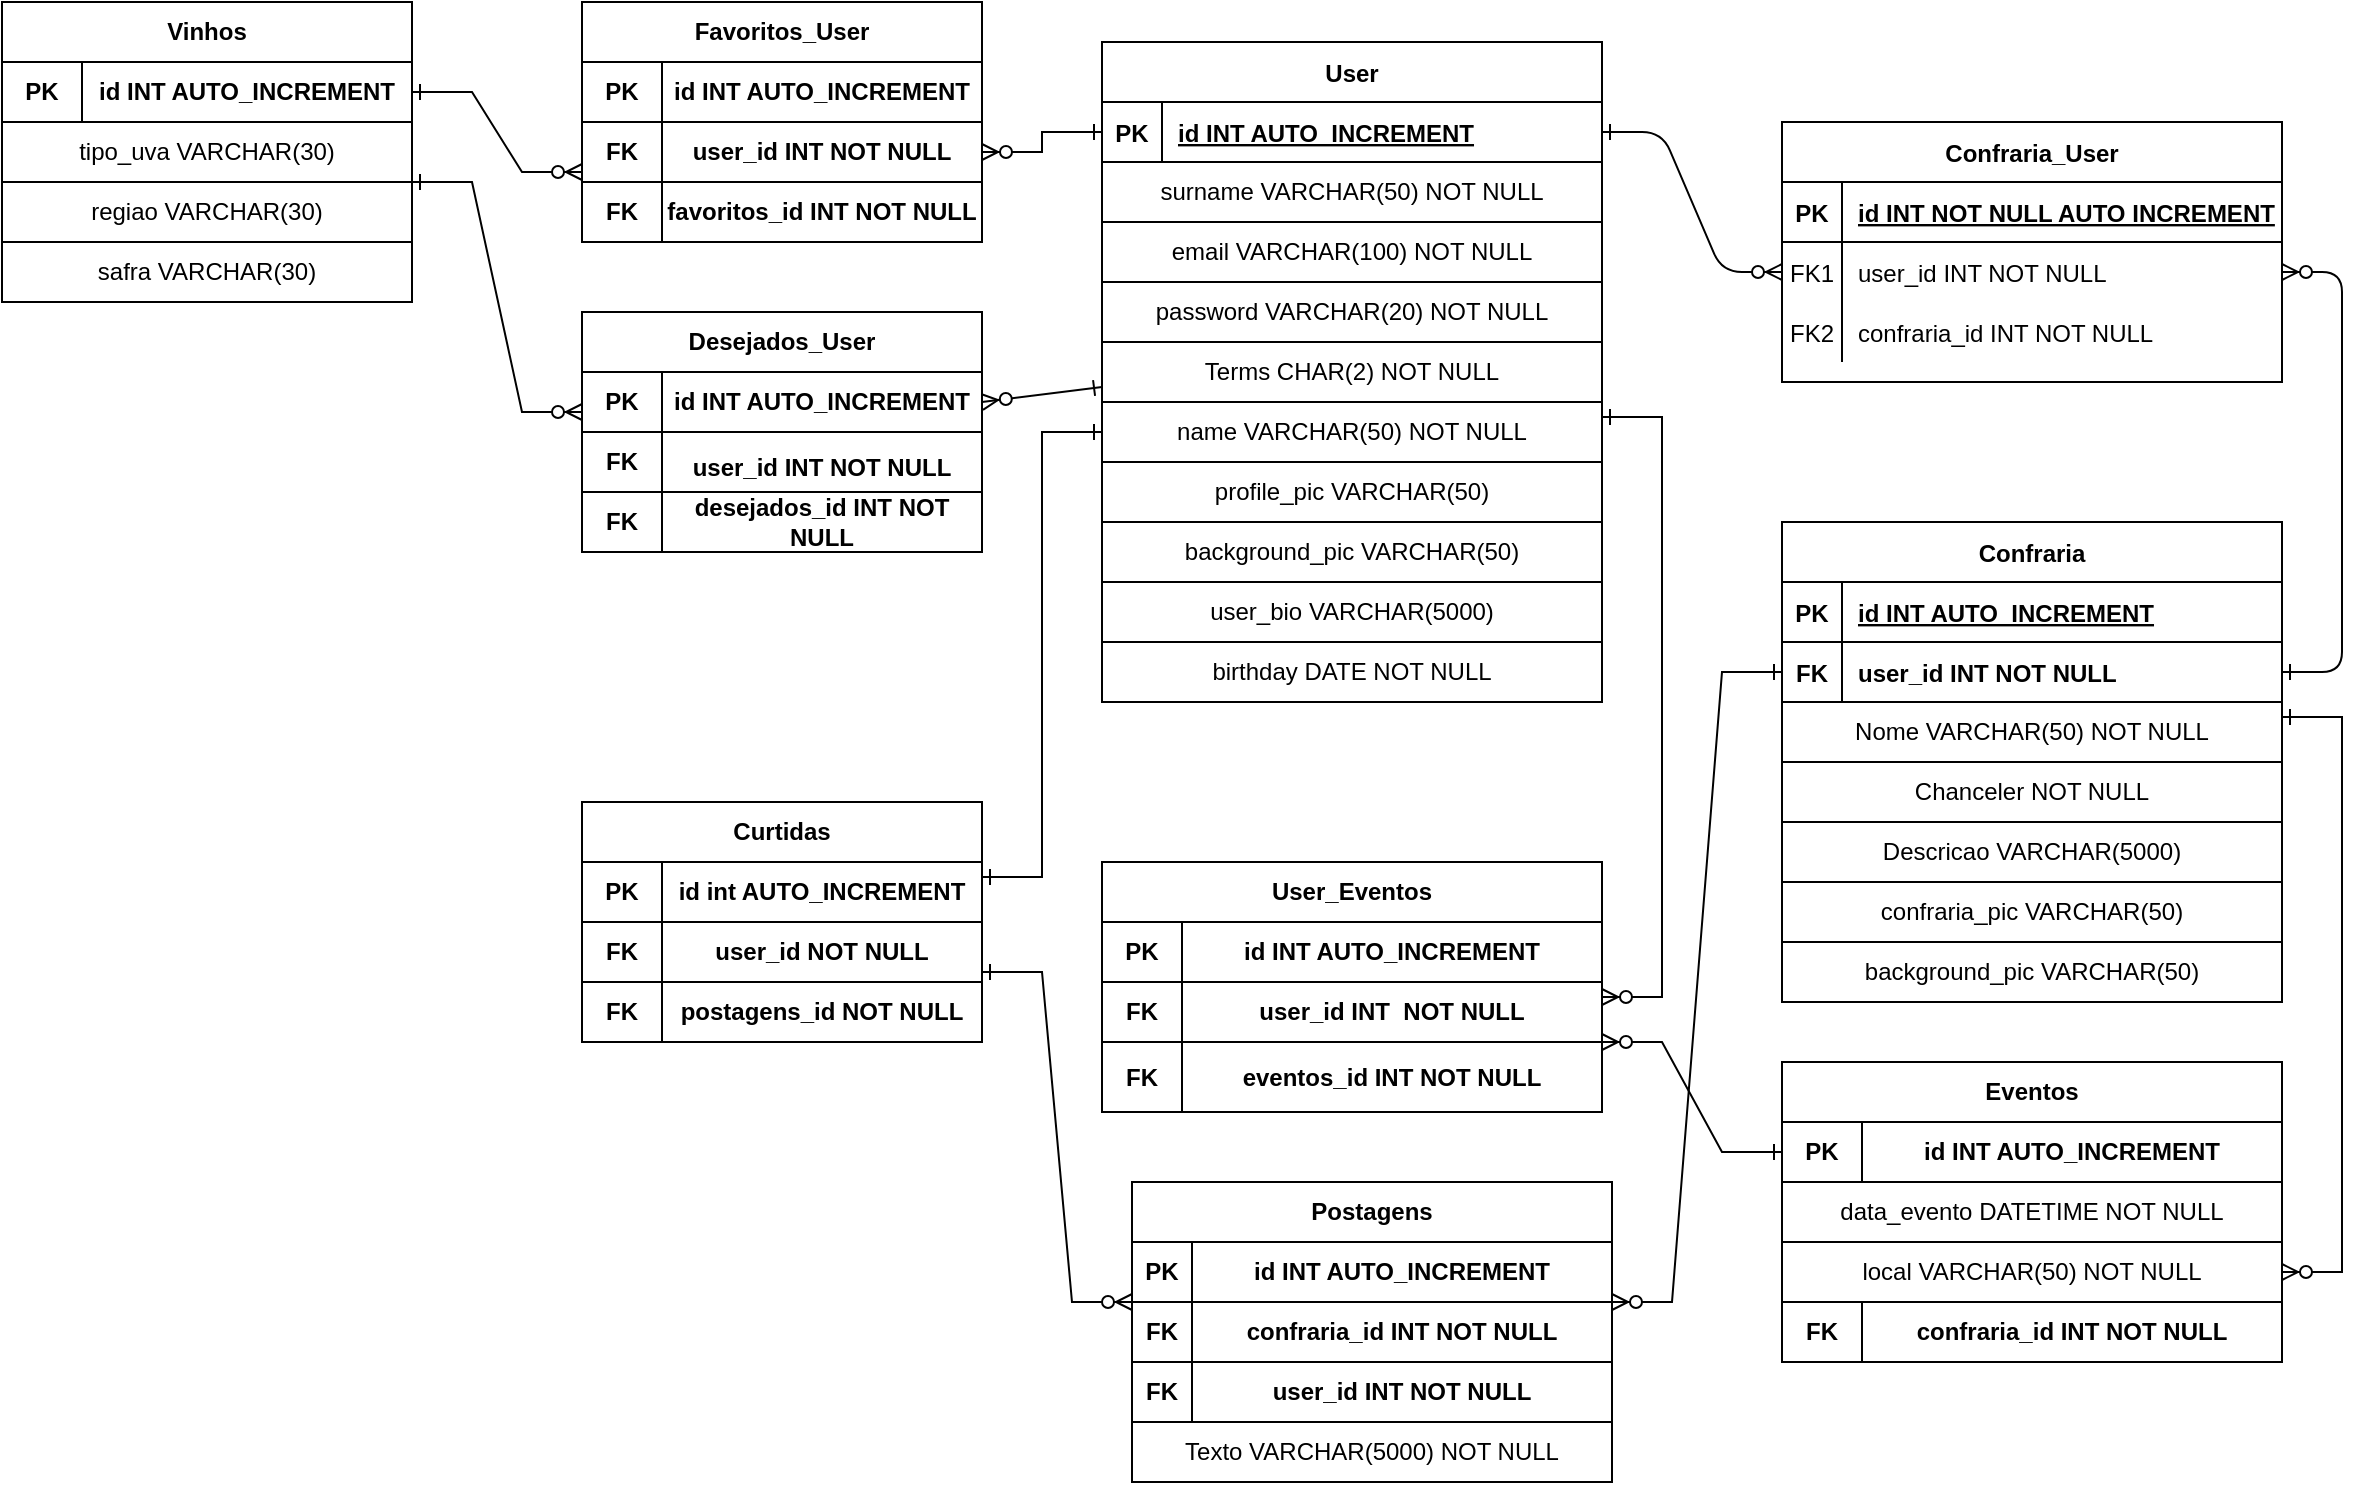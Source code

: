 <mxfile>
    <diagram id="R2lEEEUBdFMjLlhIrx00" name="Page-1">
        <mxGraphModel dx="1654" dy="478" grid="1" gridSize="10" guides="1" tooltips="1" connect="1" arrows="1" fold="1" page="1" pageScale="1" pageWidth="850" pageHeight="1100" math="0" shadow="0" extFonts="Permanent Marker^https://fonts.googleapis.com/css?family=Permanent+Marker">
            <root>
                <mxCell id="0"/>
                <mxCell id="1" parent="0"/>
                <mxCell id="C-vyLk0tnHw3VtMMgP7b-1" value="" style="edgeStyle=entityRelationEdgeStyle;endArrow=ERzeroToMany;startArrow=ERone;endFill=1;startFill=0;" parent="1" source="C-vyLk0tnHw3VtMMgP7b-24" target="C-vyLk0tnHw3VtMMgP7b-6" edge="1">
                    <mxGeometry width="100" height="100" relative="1" as="geometry">
                        <mxPoint x="340" y="720" as="sourcePoint"/>
                        <mxPoint x="440" y="620" as="targetPoint"/>
                    </mxGeometry>
                </mxCell>
                <mxCell id="C-vyLk0tnHw3VtMMgP7b-2" value="Confraria_User" style="shape=table;startSize=30;container=1;collapsible=1;childLayout=tableLayout;fixedRows=1;rowLines=0;fontStyle=1;align=center;resizeLast=1;" parent="1" vertex="1">
                    <mxGeometry x="460" y="120" width="250" height="130" as="geometry"/>
                </mxCell>
                <mxCell id="C-vyLk0tnHw3VtMMgP7b-3" value="" style="shape=partialRectangle;collapsible=0;dropTarget=0;pointerEvents=0;fillColor=none;points=[[0,0.5],[1,0.5]];portConstraint=eastwest;top=0;left=0;right=0;bottom=1;" parent="C-vyLk0tnHw3VtMMgP7b-2" vertex="1">
                    <mxGeometry y="30" width="250" height="30" as="geometry"/>
                </mxCell>
                <mxCell id="C-vyLk0tnHw3VtMMgP7b-4" value="PK" style="shape=partialRectangle;overflow=hidden;connectable=0;fillColor=none;top=0;left=0;bottom=0;right=0;fontStyle=1;" parent="C-vyLk0tnHw3VtMMgP7b-3" vertex="1">
                    <mxGeometry width="30" height="30" as="geometry"/>
                </mxCell>
                <mxCell id="C-vyLk0tnHw3VtMMgP7b-5" value="id INT NOT NULL AUTO INCREMENT " style="shape=partialRectangle;overflow=hidden;connectable=0;fillColor=none;top=0;left=0;bottom=0;right=0;align=left;spacingLeft=6;fontStyle=5;" parent="C-vyLk0tnHw3VtMMgP7b-3" vertex="1">
                    <mxGeometry x="30" width="220" height="30" as="geometry"/>
                </mxCell>
                <mxCell id="C-vyLk0tnHw3VtMMgP7b-6" value="" style="shape=partialRectangle;collapsible=0;dropTarget=0;pointerEvents=0;fillColor=none;points=[[0,0.5],[1,0.5]];portConstraint=eastwest;top=0;left=0;right=0;bottom=0;" parent="C-vyLk0tnHw3VtMMgP7b-2" vertex="1">
                    <mxGeometry y="60" width="250" height="30" as="geometry"/>
                </mxCell>
                <mxCell id="C-vyLk0tnHw3VtMMgP7b-7" value="FK1" style="shape=partialRectangle;overflow=hidden;connectable=0;fillColor=none;top=0;left=0;bottom=0;right=0;" parent="C-vyLk0tnHw3VtMMgP7b-6" vertex="1">
                    <mxGeometry width="30" height="30" as="geometry"/>
                </mxCell>
                <mxCell id="C-vyLk0tnHw3VtMMgP7b-8" value="user_id INT NOT NULL" style="shape=partialRectangle;overflow=hidden;connectable=0;fillColor=none;top=0;left=0;bottom=0;right=0;align=left;spacingLeft=6;" parent="C-vyLk0tnHw3VtMMgP7b-6" vertex="1">
                    <mxGeometry x="30" width="220" height="30" as="geometry"/>
                </mxCell>
                <mxCell id="C-vyLk0tnHw3VtMMgP7b-9" value="" style="shape=partialRectangle;collapsible=0;dropTarget=0;pointerEvents=0;fillColor=none;points=[[0,0.5],[1,0.5]];portConstraint=eastwest;top=0;left=0;right=0;bottom=0;" parent="C-vyLk0tnHw3VtMMgP7b-2" vertex="1">
                    <mxGeometry y="90" width="250" height="30" as="geometry"/>
                </mxCell>
                <mxCell id="C-vyLk0tnHw3VtMMgP7b-10" value="FK2" style="shape=partialRectangle;overflow=hidden;connectable=0;fillColor=none;top=0;left=0;bottom=0;right=0;" parent="C-vyLk0tnHw3VtMMgP7b-9" vertex="1">
                    <mxGeometry width="30" height="30" as="geometry"/>
                </mxCell>
                <mxCell id="C-vyLk0tnHw3VtMMgP7b-11" value="confraria_id INT NOT NULL" style="shape=partialRectangle;overflow=hidden;connectable=0;fillColor=none;top=0;left=0;bottom=0;right=0;align=left;spacingLeft=6;" parent="C-vyLk0tnHw3VtMMgP7b-9" vertex="1">
                    <mxGeometry x="30" width="220" height="30" as="geometry"/>
                </mxCell>
                <mxCell id="C-vyLk0tnHw3VtMMgP7b-13" value="Confraria" style="shape=table;startSize=30;container=1;collapsible=1;childLayout=tableLayout;fixedRows=1;rowLines=0;fontStyle=1;align=center;resizeLast=1;" parent="1" vertex="1">
                    <mxGeometry x="460" y="320" width="250" height="90" as="geometry"/>
                </mxCell>
                <mxCell id="C-vyLk0tnHw3VtMMgP7b-14" value="" style="shape=partialRectangle;collapsible=0;dropTarget=0;pointerEvents=0;fillColor=none;points=[[0,0.5],[1,0.5]];portConstraint=eastwest;top=0;left=0;right=0;bottom=1;" parent="C-vyLk0tnHw3VtMMgP7b-13" vertex="1">
                    <mxGeometry y="30" width="250" height="30" as="geometry"/>
                </mxCell>
                <mxCell id="C-vyLk0tnHw3VtMMgP7b-15" value="PK" style="shape=partialRectangle;overflow=hidden;connectable=0;fillColor=none;top=0;left=0;bottom=0;right=0;fontStyle=1;" parent="C-vyLk0tnHw3VtMMgP7b-14" vertex="1">
                    <mxGeometry width="30" height="30" as="geometry"/>
                </mxCell>
                <mxCell id="C-vyLk0tnHw3VtMMgP7b-16" value="id INT AUTO_INCREMENT " style="shape=partialRectangle;overflow=hidden;connectable=0;fillColor=none;top=0;left=0;bottom=0;right=0;align=left;spacingLeft=6;fontStyle=5;" parent="C-vyLk0tnHw3VtMMgP7b-14" vertex="1">
                    <mxGeometry x="30" width="220" height="30" as="geometry"/>
                </mxCell>
                <mxCell id="C-vyLk0tnHw3VtMMgP7b-17" value="" style="shape=partialRectangle;collapsible=0;dropTarget=0;pointerEvents=0;fillColor=none;points=[[0,0.5],[1,0.5]];portConstraint=eastwest;top=0;left=0;right=0;bottom=0;" parent="C-vyLk0tnHw3VtMMgP7b-13" vertex="1">
                    <mxGeometry y="60" width="250" height="30" as="geometry"/>
                </mxCell>
                <mxCell id="C-vyLk0tnHw3VtMMgP7b-18" value="FK" style="shape=partialRectangle;overflow=hidden;connectable=0;fillColor=none;top=0;left=0;bottom=0;right=0;fontStyle=1" parent="C-vyLk0tnHw3VtMMgP7b-17" vertex="1">
                    <mxGeometry width="30" height="30" as="geometry"/>
                </mxCell>
                <mxCell id="C-vyLk0tnHw3VtMMgP7b-19" value="user_id INT NOT NULL" style="shape=partialRectangle;overflow=hidden;connectable=0;fillColor=none;top=0;left=0;bottom=0;right=0;align=left;spacingLeft=6;fontStyle=1" parent="C-vyLk0tnHw3VtMMgP7b-17" vertex="1">
                    <mxGeometry x="30" width="220" height="30" as="geometry"/>
                </mxCell>
                <mxCell id="C-vyLk0tnHw3VtMMgP7b-23" value="User" style="shape=table;startSize=30;container=1;collapsible=1;childLayout=tableLayout;fixedRows=1;rowLines=0;fontStyle=1;align=center;resizeLast=1;" parent="1" vertex="1">
                    <mxGeometry x="120" y="80" width="250" height="90" as="geometry"/>
                </mxCell>
                <mxCell id="C-vyLk0tnHw3VtMMgP7b-24" value="" style="shape=partialRectangle;collapsible=0;dropTarget=0;pointerEvents=0;fillColor=none;points=[[0,0.5],[1,0.5]];portConstraint=eastwest;top=0;left=0;right=0;bottom=1;" parent="C-vyLk0tnHw3VtMMgP7b-23" vertex="1">
                    <mxGeometry y="30" width="250" height="30" as="geometry"/>
                </mxCell>
                <mxCell id="C-vyLk0tnHw3VtMMgP7b-25" value="PK" style="shape=partialRectangle;overflow=hidden;connectable=0;fillColor=none;top=0;left=0;bottom=0;right=0;fontStyle=1;" parent="C-vyLk0tnHw3VtMMgP7b-24" vertex="1">
                    <mxGeometry width="30" height="30" as="geometry"/>
                </mxCell>
                <mxCell id="C-vyLk0tnHw3VtMMgP7b-26" value="id INT AUTO_INCREMENT " style="shape=partialRectangle;overflow=hidden;connectable=0;fillColor=none;top=0;left=0;bottom=0;right=0;align=left;spacingLeft=6;fontStyle=5;" parent="C-vyLk0tnHw3VtMMgP7b-24" vertex="1">
                    <mxGeometry x="30" width="220" height="30" as="geometry"/>
                </mxCell>
                <mxCell id="C-vyLk0tnHw3VtMMgP7b-27" value="" style="shape=partialRectangle;collapsible=0;dropTarget=0;pointerEvents=0;fillColor=none;points=[[0,0.5],[1,0.5]];portConstraint=eastwest;top=0;left=0;right=0;bottom=0;" parent="C-vyLk0tnHw3VtMMgP7b-23" vertex="1">
                    <mxGeometry y="60" width="250" height="20" as="geometry"/>
                </mxCell>
                <mxCell id="C-vyLk0tnHw3VtMMgP7b-28" value="" style="shape=partialRectangle;overflow=hidden;connectable=0;fillColor=none;top=0;left=0;bottom=0;right=0;" parent="C-vyLk0tnHw3VtMMgP7b-27" vertex="1">
                    <mxGeometry width="30" height="20" as="geometry"/>
                </mxCell>
                <mxCell id="C-vyLk0tnHw3VtMMgP7b-29" value="" style="shape=partialRectangle;overflow=hidden;connectable=0;fillColor=none;top=0;left=0;bottom=0;right=0;align=left;spacingLeft=6;fontStyle=1" parent="C-vyLk0tnHw3VtMMgP7b-27" vertex="1">
                    <mxGeometry x="30" width="220" height="20" as="geometry"/>
                </mxCell>
                <mxCell id="K0uxiHMsOOJmmkQa4cCR-33" style="edgeStyle=orthogonalEdgeStyle;rounded=0;orthogonalLoop=1;jettySize=auto;html=1;exitX=0.5;exitY=0;exitDx=0;exitDy=0;entryX=0.56;entryY=1.1;entryDx=0;entryDy=0;entryPerimeter=0;" parent="1" source="oQ7m4SgAl_C9msteWYQ--1" target="C-vyLk0tnHw3VtMMgP7b-27" edge="1">
                    <mxGeometry relative="1" as="geometry"/>
                </mxCell>
                <mxCell id="oQ7m4SgAl_C9msteWYQ--1" value="surname VARCHAR(50) NOT NULL" style="rounded=0;whiteSpace=wrap;html=1;" parent="1" vertex="1">
                    <mxGeometry x="120" y="140" width="250" height="30" as="geometry"/>
                </mxCell>
                <mxCell id="oQ7m4SgAl_C9msteWYQ--2" value="email VARCHAR(100) NOT NULL" style="rounded=0;whiteSpace=wrap;html=1;" parent="1" vertex="1">
                    <mxGeometry x="120" y="170" width="250" height="30" as="geometry"/>
                </mxCell>
                <mxCell id="oQ7m4SgAl_C9msteWYQ--3" value="password VARCHAR(20) NOT NULL" style="rounded=0;whiteSpace=wrap;html=1;" parent="1" vertex="1">
                    <mxGeometry x="120" y="200" width="250" height="30" as="geometry"/>
                </mxCell>
                <mxCell id="oQ7m4SgAl_C9msteWYQ--10" value="Terms CHAR(2) NOT NULL" style="rounded=0;whiteSpace=wrap;html=1;" parent="1" vertex="1">
                    <mxGeometry x="120" y="230" width="250" height="30" as="geometry"/>
                </mxCell>
                <mxCell id="oQ7m4SgAl_C9msteWYQ--12" value="&lt;b&gt;Eventos&lt;/b&gt;" style="rounded=0;whiteSpace=wrap;html=1;" parent="1" vertex="1">
                    <mxGeometry x="460" y="590" width="250" height="30" as="geometry"/>
                </mxCell>
                <mxCell id="oQ7m4SgAl_C9msteWYQ--13" value="&lt;b&gt;PK&lt;/b&gt;" style="rounded=0;whiteSpace=wrap;html=1;" parent="1" vertex="1">
                    <mxGeometry x="460" y="620" width="40" height="30" as="geometry"/>
                </mxCell>
                <mxCell id="oQ7m4SgAl_C9msteWYQ--14" value="&lt;b&gt;id INT AUTO_INCREMENT&lt;/b&gt;" style="rounded=0;whiteSpace=wrap;html=1;" parent="1" vertex="1">
                    <mxGeometry x="500" y="620" width="210" height="30" as="geometry"/>
                </mxCell>
                <mxCell id="oQ7m4SgAl_C9msteWYQ--15" value="data_evento DATETIME NOT NULL" style="rounded=0;whiteSpace=wrap;html=1;" parent="1" vertex="1">
                    <mxGeometry x="460" y="650" width="250" height="30" as="geometry"/>
                </mxCell>
                <mxCell id="oQ7m4SgAl_C9msteWYQ--17" value="local VARCHAR(50) NOT NULL" style="rounded=0;whiteSpace=wrap;html=1;" parent="1" vertex="1">
                    <mxGeometry x="460" y="680" width="250" height="30" as="geometry"/>
                </mxCell>
                <mxCell id="oQ7m4SgAl_C9msteWYQ--18" value="&lt;b&gt;confraria_id INT NOT NULL&lt;/b&gt;" style="rounded=0;whiteSpace=wrap;html=1;" parent="1" vertex="1">
                    <mxGeometry x="500" y="710" width="210" height="30" as="geometry"/>
                </mxCell>
                <mxCell id="oQ7m4SgAl_C9msteWYQ--19" value="&lt;b&gt;FK&lt;/b&gt;" style="rounded=0;whiteSpace=wrap;html=1;" parent="1" vertex="1">
                    <mxGeometry x="460" y="710" width="40" height="30" as="geometry"/>
                </mxCell>
                <mxCell id="oQ7m4SgAl_C9msteWYQ--20" value="&lt;b&gt;Vinhos&lt;/b&gt;" style="rounded=0;whiteSpace=wrap;html=1;" parent="1" vertex="1">
                    <mxGeometry x="-430" y="60" width="205" height="30" as="geometry"/>
                </mxCell>
                <mxCell id="oQ7m4SgAl_C9msteWYQ--21" value="&lt;b&gt;PK&lt;/b&gt;" style="rounded=0;whiteSpace=wrap;html=1;" parent="1" vertex="1">
                    <mxGeometry x="-430" y="90" width="40" height="30" as="geometry"/>
                </mxCell>
                <mxCell id="oQ7m4SgAl_C9msteWYQ--22" value="&lt;b&gt;id INT AUTO_INCREMENT &lt;/b&gt;" style="rounded=0;whiteSpace=wrap;html=1;" parent="1" vertex="1">
                    <mxGeometry x="-390" y="90" width="165" height="30" as="geometry"/>
                </mxCell>
                <mxCell id="oQ7m4SgAl_C9msteWYQ--23" value="name VARCHAR(50) NOT NULL" style="rounded=0;whiteSpace=wrap;html=1;" parent="1" vertex="1">
                    <mxGeometry x="120" y="260" width="250" height="30" as="geometry"/>
                </mxCell>
                <mxCell id="C-vyLk0tnHw3VtMMgP7b-12" value="" style="edgeStyle=entityRelationEdgeStyle;endArrow=ERzeroToMany;startArrow=ERone;endFill=1;startFill=0;entryX=1;entryY=0.5;entryDx=0;entryDy=0;exitX=1;exitY=0.5;exitDx=0;exitDy=0;" parent="1" source="C-vyLk0tnHw3VtMMgP7b-17" target="C-vyLk0tnHw3VtMMgP7b-6" edge="1">
                    <mxGeometry width="100" height="100" relative="1" as="geometry">
                        <mxPoint x="400" y="180" as="sourcePoint"/>
                        <mxPoint x="460" y="205" as="targetPoint"/>
                    </mxGeometry>
                </mxCell>
                <mxCell id="K0uxiHMsOOJmmkQa4cCR-17" value="&lt;b&gt;Postagens&lt;/b&gt;" style="rounded=0;whiteSpace=wrap;html=1;" parent="1" vertex="1">
                    <mxGeometry x="135" y="650" width="240" height="30" as="geometry"/>
                </mxCell>
                <mxCell id="K0uxiHMsOOJmmkQa4cCR-19" value="&lt;b&gt;id INT AUTO_INCREMENT&lt;/b&gt;" style="rounded=0;whiteSpace=wrap;html=1;" parent="1" vertex="1">
                    <mxGeometry x="165" y="680" width="210" height="30" as="geometry"/>
                </mxCell>
                <mxCell id="K0uxiHMsOOJmmkQa4cCR-20" value="&lt;b&gt;PK&lt;/b&gt;" style="rounded=0;whiteSpace=wrap;html=1;" parent="1" vertex="1">
                    <mxGeometry x="135" y="680" width="30" height="30" as="geometry"/>
                </mxCell>
                <mxCell id="K0uxiHMsOOJmmkQa4cCR-21" value="&lt;b&gt;user_id INT NOT NULL&lt;/b&gt;" style="rounded=0;whiteSpace=wrap;html=1;" parent="1" vertex="1">
                    <mxGeometry x="165" y="740" width="210" height="30" as="geometry"/>
                </mxCell>
                <mxCell id="K0uxiHMsOOJmmkQa4cCR-22" value="&lt;b&gt;FK&lt;/b&gt;" style="rounded=0;whiteSpace=wrap;html=1;" parent="1" vertex="1">
                    <mxGeometry x="135" y="710" width="30" height="30" as="geometry"/>
                </mxCell>
                <mxCell id="K0uxiHMsOOJmmkQa4cCR-24" value="&lt;b&gt;confraria_id INT NOT NULL&lt;/b&gt;" style="rounded=0;whiteSpace=wrap;html=1;" parent="1" vertex="1">
                    <mxGeometry x="165" y="710" width="210" height="30" as="geometry"/>
                </mxCell>
                <mxCell id="K0uxiHMsOOJmmkQa4cCR-25" value="&lt;b&gt;FK&lt;/b&gt;" style="rounded=0;whiteSpace=wrap;html=1;" parent="1" vertex="1">
                    <mxGeometry x="135" y="740" width="30" height="30" as="geometry"/>
                </mxCell>
                <mxCell id="K0uxiHMsOOJmmkQa4cCR-28" value="Texto VARCHAR(5000) NOT NULL" style="rounded=0;whiteSpace=wrap;html=1;" parent="1" vertex="1">
                    <mxGeometry x="135" y="770" width="240" height="30" as="geometry"/>
                </mxCell>
                <mxCell id="K0uxiHMsOOJmmkQa4cCR-31" value="Nome VARCHAR(50) NOT NULL" style="rounded=0;whiteSpace=wrap;html=1;" parent="1" vertex="1">
                    <mxGeometry x="460" y="410" width="250" height="30" as="geometry"/>
                </mxCell>
                <mxCell id="K0uxiHMsOOJmmkQa4cCR-32" value="Chanceler NOT NULL" style="rounded=0;whiteSpace=wrap;html=1;" parent="1" vertex="1">
                    <mxGeometry x="460" y="440" width="250" height="30" as="geometry"/>
                </mxCell>
                <mxCell id="K0uxiHMsOOJmmkQa4cCR-35" value="&lt;b&gt;Curtidas&lt;/b&gt;" style="rounded=0;whiteSpace=wrap;html=1;" parent="1" vertex="1">
                    <mxGeometry x="-140" y="460" width="200" height="30" as="geometry"/>
                </mxCell>
                <mxCell id="K0uxiHMsOOJmmkQa4cCR-36" value="&lt;b&gt;id int AUTO_INCREMENT &lt;/b&gt;" style="rounded=0;whiteSpace=wrap;html=1;" parent="1" vertex="1">
                    <mxGeometry x="-100" y="490" width="160" height="30" as="geometry"/>
                </mxCell>
                <mxCell id="K0uxiHMsOOJmmkQa4cCR-37" value="&lt;b&gt;PK&lt;/b&gt;" style="rounded=0;whiteSpace=wrap;html=1;" parent="1" vertex="1">
                    <mxGeometry x="-140" y="490" width="40" height="30" as="geometry"/>
                </mxCell>
                <mxCell id="K0uxiHMsOOJmmkQa4cCR-41" value="&lt;b&gt;user_id NOT NULL&lt;/b&gt;" style="rounded=0;whiteSpace=wrap;html=1;" parent="1" vertex="1">
                    <mxGeometry x="-100" y="520" width="160" height="30" as="geometry"/>
                </mxCell>
                <mxCell id="K0uxiHMsOOJmmkQa4cCR-42" value="&lt;b&gt;postagens_id NOT NULL&lt;/b&gt;" style="rounded=0;whiteSpace=wrap;html=1;" parent="1" vertex="1">
                    <mxGeometry x="-100" y="550" width="160" height="30" as="geometry"/>
                </mxCell>
                <mxCell id="K0uxiHMsOOJmmkQa4cCR-43" value="&lt;b&gt;FK&lt;/b&gt;" style="rounded=0;whiteSpace=wrap;html=1;" parent="1" vertex="1">
                    <mxGeometry x="-140" y="520" width="40" height="30" as="geometry"/>
                </mxCell>
                <mxCell id="K0uxiHMsOOJmmkQa4cCR-44" value="&lt;b&gt;FK&lt;/b&gt;" style="rounded=0;whiteSpace=wrap;html=1;" parent="1" vertex="1">
                    <mxGeometry x="-140" y="550" width="40" height="30" as="geometry"/>
                </mxCell>
                <mxCell id="K0uxiHMsOOJmmkQa4cCR-56" value="" style="edgeStyle=entityRelationEdgeStyle;fontSize=12;html=1;endArrow=ERzeroToMany;rounded=0;entryX=1;entryY=0.5;entryDx=0;entryDy=0;startArrow=ERone;startFill=0;exitX=1;exitY=0.25;exitDx=0;exitDy=0;endFill=1;" parent="1" source="K0uxiHMsOOJmmkQa4cCR-31" target="oQ7m4SgAl_C9msteWYQ--17" edge="1">
                    <mxGeometry width="100" height="100" relative="1" as="geometry">
                        <mxPoint x="710" y="470" as="sourcePoint"/>
                        <mxPoint x="810" y="560" as="targetPoint"/>
                    </mxGeometry>
                </mxCell>
                <mxCell id="K0uxiHMsOOJmmkQa4cCR-62" value="" style="edgeStyle=entityRelationEdgeStyle;fontSize=12;html=1;endArrow=ERzeroToMany;rounded=0;entryX=1;entryY=0;entryDx=0;entryDy=0;startArrow=ERone;startFill=0;endFill=1;exitX=0;exitY=0.5;exitDx=0;exitDy=0;" parent="1" source="C-vyLk0tnHw3VtMMgP7b-17" target="K0uxiHMsOOJmmkQa4cCR-24" edge="1">
                    <mxGeometry width="100" height="100" relative="1" as="geometry">
                        <mxPoint x="30" y="590" as="sourcePoint"/>
                        <mxPoint x="-20" y="640" as="targetPoint"/>
                    </mxGeometry>
                </mxCell>
                <mxCell id="K0uxiHMsOOJmmkQa4cCR-63" value="&lt;b&gt;User_Eventos&lt;/b&gt;" style="rounded=0;whiteSpace=wrap;html=1;" parent="1" vertex="1">
                    <mxGeometry x="120" y="490" width="250" height="30" as="geometry"/>
                </mxCell>
                <mxCell id="K0uxiHMsOOJmmkQa4cCR-64" value="&lt;b&gt;id INT AUTO_INCREMENT &lt;/b&gt;" style="rounded=0;whiteSpace=wrap;html=1;" parent="1" vertex="1">
                    <mxGeometry x="160" y="520" width="210" height="30" as="geometry"/>
                </mxCell>
                <mxCell id="K0uxiHMsOOJmmkQa4cCR-65" value="&lt;b&gt;PK&lt;/b&gt;" style="rounded=0;whiteSpace=wrap;html=1;" parent="1" vertex="1">
                    <mxGeometry x="120" y="520" width="40" height="30" as="geometry"/>
                </mxCell>
                <mxCell id="K0uxiHMsOOJmmkQa4cCR-66" value="&lt;b&gt;user_id INT&amp;nbsp; NOT NULL&lt;/b&gt;" style="rounded=0;whiteSpace=wrap;html=1;" parent="1" vertex="1">
                    <mxGeometry x="160" y="550" width="210" height="30" as="geometry"/>
                </mxCell>
                <mxCell id="K0uxiHMsOOJmmkQa4cCR-67" value="&lt;b&gt;eventos_id INT NOT NULL&lt;/b&gt;" style="rounded=0;whiteSpace=wrap;html=1;" parent="1" vertex="1">
                    <mxGeometry x="160" y="580" width="210" height="35" as="geometry"/>
                </mxCell>
                <mxCell id="K0uxiHMsOOJmmkQa4cCR-68" value="&lt;b&gt;FK&lt;/b&gt;" style="rounded=0;whiteSpace=wrap;html=1;" parent="1" vertex="1">
                    <mxGeometry x="120" y="550" width="40" height="30" as="geometry"/>
                </mxCell>
                <mxCell id="K0uxiHMsOOJmmkQa4cCR-69" value="&lt;b&gt;FK&lt;/b&gt;" style="rounded=0;whiteSpace=wrap;html=1;" parent="1" vertex="1">
                    <mxGeometry x="120" y="580" width="40" height="35" as="geometry"/>
                </mxCell>
                <mxCell id="K0uxiHMsOOJmmkQa4cCR-72" value="" style="edgeStyle=entityRelationEdgeStyle;fontSize=12;html=1;endArrow=ERzeroToMany;rounded=0;exitX=1;exitY=0.25;exitDx=0;exitDy=0;entryX=1;entryY=0.25;entryDx=0;entryDy=0;startArrow=ERone;startFill=0;endFill=1;" parent="1" source="oQ7m4SgAl_C9msteWYQ--23" target="K0uxiHMsOOJmmkQa4cCR-66" edge="1">
                    <mxGeometry width="100" height="100" relative="1" as="geometry">
                        <mxPoint x="440" y="340" as="sourcePoint"/>
                        <mxPoint x="440" y="510" as="targetPoint"/>
                    </mxGeometry>
                </mxCell>
                <mxCell id="K0uxiHMsOOJmmkQa4cCR-74" value="" style="edgeStyle=entityRelationEdgeStyle;fontSize=12;html=1;endArrow=ERzeroToMany;rounded=0;exitX=0;exitY=0.5;exitDx=0;exitDy=0;entryX=1;entryY=1;entryDx=0;entryDy=0;startArrow=ERone;startFill=0;endFill=1;" parent="1" source="oQ7m4SgAl_C9msteWYQ--13" target="K0uxiHMsOOJmmkQa4cCR-66" edge="1">
                    <mxGeometry width="100" height="100" relative="1" as="geometry">
                        <mxPoint x="410" y="640" as="sourcePoint"/>
                        <mxPoint x="510" y="540" as="targetPoint"/>
                    </mxGeometry>
                </mxCell>
                <mxCell id="K0uxiHMsOOJmmkQa4cCR-77" value="" style="edgeStyle=entityRelationEdgeStyle;fontSize=12;html=1;endArrow=ERone;startArrow=ERone;rounded=0;exitX=1;exitY=0.25;exitDx=0;exitDy=0;startFill=0;endFill=0;entryX=0;entryY=0.5;entryDx=0;entryDy=0;" parent="1" source="K0uxiHMsOOJmmkQa4cCR-36" target="oQ7m4SgAl_C9msteWYQ--23" edge="1">
                    <mxGeometry width="100" height="100" relative="1" as="geometry">
                        <mxPoint x="30" y="425" as="sourcePoint"/>
                        <mxPoint x="130" y="325" as="targetPoint"/>
                    </mxGeometry>
                </mxCell>
                <mxCell id="K0uxiHMsOOJmmkQa4cCR-81" value="" style="edgeStyle=entityRelationEdgeStyle;fontSize=12;html=1;endArrow=ERzeroToMany;rounded=0;entryX=0;entryY=0;entryDx=0;entryDy=0;startArrow=ERone;startFill=0;endFill=1;" parent="1" target="K0uxiHMsOOJmmkQa4cCR-22" edge="1">
                    <mxGeometry width="100" height="100" relative="1" as="geometry">
                        <mxPoint x="60" y="545" as="sourcePoint"/>
                        <mxPoint x="160" y="445" as="targetPoint"/>
                    </mxGeometry>
                </mxCell>
                <mxCell id="K0uxiHMsOOJmmkQa4cCR-82" value="&lt;b&gt;Desejados_User&lt;/b&gt;" style="rounded=0;whiteSpace=wrap;html=1;" parent="1" vertex="1">
                    <mxGeometry x="-140" y="215" width="200" height="30" as="geometry"/>
                </mxCell>
                <mxCell id="K0uxiHMsOOJmmkQa4cCR-103" style="edgeStyle=none;rounded=0;orthogonalLoop=1;jettySize=auto;html=1;exitX=0;exitY=0.75;exitDx=0;exitDy=0;entryX=1;entryY=0.5;entryDx=0;entryDy=0;startArrow=ERone;startFill=0;endArrow=ERzeroToMany;endFill=1;" parent="1" source="oQ7m4SgAl_C9msteWYQ--10" target="K0uxiHMsOOJmmkQa4cCR-83" edge="1">
                    <mxGeometry relative="1" as="geometry"/>
                </mxCell>
                <mxCell id="K0uxiHMsOOJmmkQa4cCR-83" value="&lt;b&gt;id INT AUTO_INCREMENT &lt;/b&gt;" style="rounded=0;whiteSpace=wrap;html=1;" parent="1" vertex="1">
                    <mxGeometry x="-100" y="245" width="160" height="30" as="geometry"/>
                </mxCell>
                <mxCell id="K0uxiHMsOOJmmkQa4cCR-84" value="&lt;b&gt;PK&lt;/b&gt;" style="rounded=0;whiteSpace=wrap;html=1;" parent="1" vertex="1">
                    <mxGeometry x="-140" y="245" width="40" height="30" as="geometry"/>
                </mxCell>
                <mxCell id="K0uxiHMsOOJmmkQa4cCR-85" value="&lt;b&gt;user_id INT NOT NULL&lt;/b&gt;" style="rounded=0;whiteSpace=wrap;html=1;" parent="1" vertex="1">
                    <mxGeometry x="-100" y="275" width="160" height="35" as="geometry"/>
                </mxCell>
                <mxCell id="K0uxiHMsOOJmmkQa4cCR-86" value="&lt;b&gt;desejados_id INT NOT NULL&lt;/b&gt;" style="rounded=0;whiteSpace=wrap;html=1;" parent="1" vertex="1">
                    <mxGeometry x="-100" y="305" width="160" height="30" as="geometry"/>
                </mxCell>
                <mxCell id="K0uxiHMsOOJmmkQa4cCR-87" value="&lt;b&gt;FK&lt;/b&gt;" style="rounded=0;whiteSpace=wrap;html=1;" parent="1" vertex="1">
                    <mxGeometry x="-140" y="275" width="40" height="30" as="geometry"/>
                </mxCell>
                <mxCell id="K0uxiHMsOOJmmkQa4cCR-88" value="&lt;b&gt;FK&lt;/b&gt;" style="rounded=0;whiteSpace=wrap;html=1;" parent="1" vertex="1">
                    <mxGeometry x="-140" y="305" width="40" height="30" as="geometry"/>
                </mxCell>
                <mxCell id="K0uxiHMsOOJmmkQa4cCR-89" value="&lt;b&gt;Favoritos_User&lt;/b&gt;" style="rounded=0;whiteSpace=wrap;html=1;" parent="1" vertex="1">
                    <mxGeometry x="-140" y="60" width="200" height="30" as="geometry"/>
                </mxCell>
                <mxCell id="K0uxiHMsOOJmmkQa4cCR-90" value="&lt;b&gt;id INT AUTO_INCREMENT &lt;/b&gt;" style="rounded=0;whiteSpace=wrap;html=1;" parent="1" vertex="1">
                    <mxGeometry x="-100" y="90" width="160" height="30" as="geometry"/>
                </mxCell>
                <mxCell id="K0uxiHMsOOJmmkQa4cCR-91" value="&lt;b&gt;PK&lt;/b&gt;" style="rounded=0;whiteSpace=wrap;html=1;" parent="1" vertex="1">
                    <mxGeometry x="-140" y="90" width="40" height="30" as="geometry"/>
                </mxCell>
                <mxCell id="K0uxiHMsOOJmmkQa4cCR-92" value="&lt;b&gt;user_id INT NOT NULL&lt;/b&gt;" style="rounded=0;whiteSpace=wrap;html=1;" parent="1" vertex="1">
                    <mxGeometry x="-100" y="120" width="160" height="30" as="geometry"/>
                </mxCell>
                <mxCell id="K0uxiHMsOOJmmkQa4cCR-93" value="&lt;b&gt;favoritos_id INT NOT NULL&lt;/b&gt;" style="rounded=0;whiteSpace=wrap;html=1;" parent="1" vertex="1">
                    <mxGeometry x="-100" y="150" width="160" height="30" as="geometry"/>
                </mxCell>
                <mxCell id="K0uxiHMsOOJmmkQa4cCR-94" value="&lt;b&gt;FK&lt;/b&gt;" style="rounded=0;whiteSpace=wrap;html=1;" parent="1" vertex="1">
                    <mxGeometry x="-140" y="120" width="40" height="30" as="geometry"/>
                </mxCell>
                <mxCell id="K0uxiHMsOOJmmkQa4cCR-95" value="&lt;b&gt;FK&lt;/b&gt;" style="rounded=0;whiteSpace=wrap;html=1;" parent="1" vertex="1">
                    <mxGeometry x="-140" y="150" width="40" height="30" as="geometry"/>
                </mxCell>
                <mxCell id="K0uxiHMsOOJmmkQa4cCR-96" value="" style="edgeStyle=entityRelationEdgeStyle;fontSize=12;html=1;endArrow=ERzeroToMany;rounded=0;entryX=1;entryY=0.5;entryDx=0;entryDy=0;exitX=0;exitY=0.5;exitDx=0;exitDy=0;endFill=1;startArrow=ERone;startFill=0;" parent="1" source="C-vyLk0tnHw3VtMMgP7b-24" target="K0uxiHMsOOJmmkQa4cCR-92" edge="1">
                    <mxGeometry width="100" height="100" relative="1" as="geometry">
                        <mxPoint x="120" y="135" as="sourcePoint"/>
                        <mxPoint x="20" y="235" as="targetPoint"/>
                    </mxGeometry>
                </mxCell>
                <mxCell id="K0uxiHMsOOJmmkQa4cCR-104" value="" style="edgeStyle=entityRelationEdgeStyle;fontSize=12;html=1;endArrow=ERzeroToMany;rounded=0;exitX=1;exitY=0.5;exitDx=0;exitDy=0;startArrow=ERone;startFill=0;endFill=1;" parent="1" source="oQ7m4SgAl_C9msteWYQ--22" edge="1">
                    <mxGeometry width="100" height="100" relative="1" as="geometry">
                        <mxPoint x="-220" y="170" as="sourcePoint"/>
                        <mxPoint x="-140" y="145" as="targetPoint"/>
                    </mxGeometry>
                </mxCell>
                <mxCell id="K0uxiHMsOOJmmkQa4cCR-105" value="" style="edgeStyle=entityRelationEdgeStyle;fontSize=12;html=1;endArrow=ERzeroToMany;rounded=0;exitX=1;exitY=0;exitDx=0;exitDy=0;endFill=1;startArrow=ERone;startFill=0;" parent="1" source="K0uxiHMsOOJmmkQa4cCR-108" edge="1">
                    <mxGeometry width="100" height="100" relative="1" as="geometry">
                        <mxPoint x="-240" y="365" as="sourcePoint"/>
                        <mxPoint x="-140" y="265" as="targetPoint"/>
                    </mxGeometry>
                </mxCell>
                <mxCell id="K0uxiHMsOOJmmkQa4cCR-107" value="tipo_uva VARCHAR(30)" style="rounded=0;whiteSpace=wrap;html=1;" parent="1" vertex="1">
                    <mxGeometry x="-430" y="120" width="205" height="30" as="geometry"/>
                </mxCell>
                <mxCell id="K0uxiHMsOOJmmkQa4cCR-108" value="regiao VARCHAR(30)" style="rounded=0;whiteSpace=wrap;html=1;" parent="1" vertex="1">
                    <mxGeometry x="-430" y="150" width="205" height="30" as="geometry"/>
                </mxCell>
                <mxCell id="K0uxiHMsOOJmmkQa4cCR-109" value="safra VARCHAR(30)" style="rounded=0;whiteSpace=wrap;html=1;" parent="1" vertex="1">
                    <mxGeometry x="-430" y="180" width="205" height="30" as="geometry"/>
                </mxCell>
                <mxCell id="2" value="" style="shape=table;html=1;whiteSpace=wrap;startSize=0;container=1;collapsible=0;childLayout=tableLayout;" parent="1" vertex="1">
                    <mxGeometry x="120" y="290" width="250" height="30" as="geometry"/>
                </mxCell>
                <mxCell id="3" value="" style="shape=partialRectangle;html=1;whiteSpace=wrap;collapsible=0;dropTarget=0;pointerEvents=0;fillColor=none;top=0;left=0;bottom=0;right=0;points=[[0,0.5],[1,0.5]];portConstraint=eastwest;" parent="2" vertex="1">
                    <mxGeometry width="250" height="30" as="geometry"/>
                </mxCell>
                <mxCell id="4" value="profile_pic VARCHAR(50)" style="shape=partialRectangle;html=1;whiteSpace=wrap;connectable=0;overflow=hidden;fillColor=none;top=0;left=0;bottom=0;right=0;" parent="3" vertex="1">
                    <mxGeometry width="250" height="30" as="geometry"/>
                </mxCell>
                <mxCell id="5" value="" style="shape=partialRectangle;html=1;whiteSpace=wrap;connectable=0;overflow=hidden;fillColor=none;top=0;left=0;bottom=0;right=0;" parent="1" vertex="1">
                    <mxGeometry x="120" y="320" width="250" height="30" as="geometry"/>
                </mxCell>
                <mxCell id="6" value="" style="shape=table;html=1;whiteSpace=wrap;startSize=0;container=1;collapsible=0;childLayout=tableLayout;" parent="1" vertex="1">
                    <mxGeometry x="120" y="320" width="250" height="30" as="geometry"/>
                </mxCell>
                <mxCell id="7" value="" style="shape=partialRectangle;html=1;whiteSpace=wrap;collapsible=0;dropTarget=0;pointerEvents=0;fillColor=none;top=0;left=0;bottom=0;right=0;points=[[0,0.5],[1,0.5]];portConstraint=eastwest;" parent="6" vertex="1">
                    <mxGeometry width="250" height="30" as="geometry"/>
                </mxCell>
                <mxCell id="8" value="background_pic VARCHAR(50)" style="shape=partialRectangle;html=1;whiteSpace=wrap;connectable=0;overflow=hidden;fillColor=none;top=0;left=0;bottom=0;right=0;" parent="7" vertex="1">
                    <mxGeometry width="250" height="30" as="geometry"/>
                </mxCell>
                <mxCell id="9" value="" style="shape=table;html=1;whiteSpace=wrap;startSize=0;container=1;collapsible=0;childLayout=tableLayout;" parent="1" vertex="1">
                    <mxGeometry x="120" y="350" width="250" height="30" as="geometry"/>
                </mxCell>
                <mxCell id="10" value="" style="shape=partialRectangle;html=1;whiteSpace=wrap;collapsible=0;dropTarget=0;pointerEvents=0;fillColor=none;top=0;left=0;bottom=0;right=0;points=[[0,0.5],[1,0.5]];portConstraint=eastwest;" parent="9" vertex="1">
                    <mxGeometry width="250" height="30" as="geometry"/>
                </mxCell>
                <mxCell id="11" value="user_bio VARCHAR(5000)" style="shape=partialRectangle;html=1;whiteSpace=wrap;connectable=0;overflow=hidden;fillColor=none;top=0;left=0;bottom=0;right=0;" parent="10" vertex="1">
                    <mxGeometry width="250" height="30" as="geometry"/>
                </mxCell>
                <mxCell id="12" value="" style="shape=table;html=1;whiteSpace=wrap;startSize=0;container=1;collapsible=0;childLayout=tableLayout;" parent="1" vertex="1">
                    <mxGeometry x="460" y="470" width="250" height="30" as="geometry"/>
                </mxCell>
                <mxCell id="13" value="" style="shape=partialRectangle;html=1;whiteSpace=wrap;collapsible=0;dropTarget=0;pointerEvents=0;fillColor=none;top=0;left=0;bottom=0;right=0;points=[[0,0.5],[1,0.5]];portConstraint=eastwest;" parent="12" vertex="1">
                    <mxGeometry width="250" height="30" as="geometry"/>
                </mxCell>
                <mxCell id="14" value="Descricao VARCHAR(5000)" style="shape=partialRectangle;html=1;whiteSpace=wrap;connectable=0;overflow=hidden;fillColor=none;top=0;left=0;bottom=0;right=0;" parent="13" vertex="1">
                    <mxGeometry width="250" height="30" as="geometry"/>
                </mxCell>
                <mxCell id="15" value="" style="shape=table;html=1;whiteSpace=wrap;startSize=0;container=1;collapsible=0;childLayout=tableLayout;" parent="1" vertex="1">
                    <mxGeometry x="460" y="500" width="250" height="30" as="geometry"/>
                </mxCell>
                <mxCell id="16" value="" style="shape=partialRectangle;html=1;whiteSpace=wrap;collapsible=0;dropTarget=0;pointerEvents=0;fillColor=none;top=0;left=0;bottom=0;right=0;points=[[0,0.5],[1,0.5]];portConstraint=eastwest;" parent="15" vertex="1">
                    <mxGeometry width="250" height="30" as="geometry"/>
                </mxCell>
                <mxCell id="17" value="confraria_pic VARCHAR(50)" style="shape=partialRectangle;html=1;whiteSpace=wrap;connectable=0;overflow=hidden;fillColor=none;top=0;left=0;bottom=0;right=0;" parent="16" vertex="1">
                    <mxGeometry width="250" height="30" as="geometry"/>
                </mxCell>
                <mxCell id="18" value="" style="shape=table;html=1;whiteSpace=wrap;startSize=0;container=1;collapsible=0;childLayout=tableLayout;" parent="1" vertex="1">
                    <mxGeometry x="460" y="530" width="250" height="30" as="geometry"/>
                </mxCell>
                <mxCell id="19" value="" style="shape=partialRectangle;html=1;whiteSpace=wrap;collapsible=0;dropTarget=0;pointerEvents=0;fillColor=none;top=0;left=0;bottom=0;right=0;points=[[0,0.5],[1,0.5]];portConstraint=eastwest;" parent="18" vertex="1">
                    <mxGeometry width="250" height="30" as="geometry"/>
                </mxCell>
                <mxCell id="20" value="background_pic VARCHAR(50)" style="shape=partialRectangle;html=1;whiteSpace=wrap;connectable=0;overflow=hidden;fillColor=none;top=0;left=0;bottom=0;right=0;" parent="19" vertex="1">
                    <mxGeometry width="250" height="30" as="geometry"/>
                </mxCell>
                <mxCell id="21" value="" style="shape=table;html=1;whiteSpace=wrap;startSize=0;container=1;collapsible=0;childLayout=tableLayout;" parent="1" vertex="1">
                    <mxGeometry x="120" y="380" width="250" height="30" as="geometry"/>
                </mxCell>
                <mxCell id="22" value="" style="shape=partialRectangle;html=1;whiteSpace=wrap;collapsible=0;dropTarget=0;pointerEvents=0;fillColor=none;top=0;left=0;bottom=0;right=0;points=[[0,0.5],[1,0.5]];portConstraint=eastwest;" parent="21" vertex="1">
                    <mxGeometry width="250" height="30" as="geometry"/>
                </mxCell>
                <mxCell id="23" value="birthday DATE NOT NULL" style="shape=partialRectangle;html=1;whiteSpace=wrap;connectable=0;overflow=hidden;fillColor=none;top=0;left=0;bottom=0;right=0;" parent="22" vertex="1">
                    <mxGeometry width="250" height="30" as="geometry"/>
                </mxCell>
            </root>
        </mxGraphModel>
    </diagram>
</mxfile>